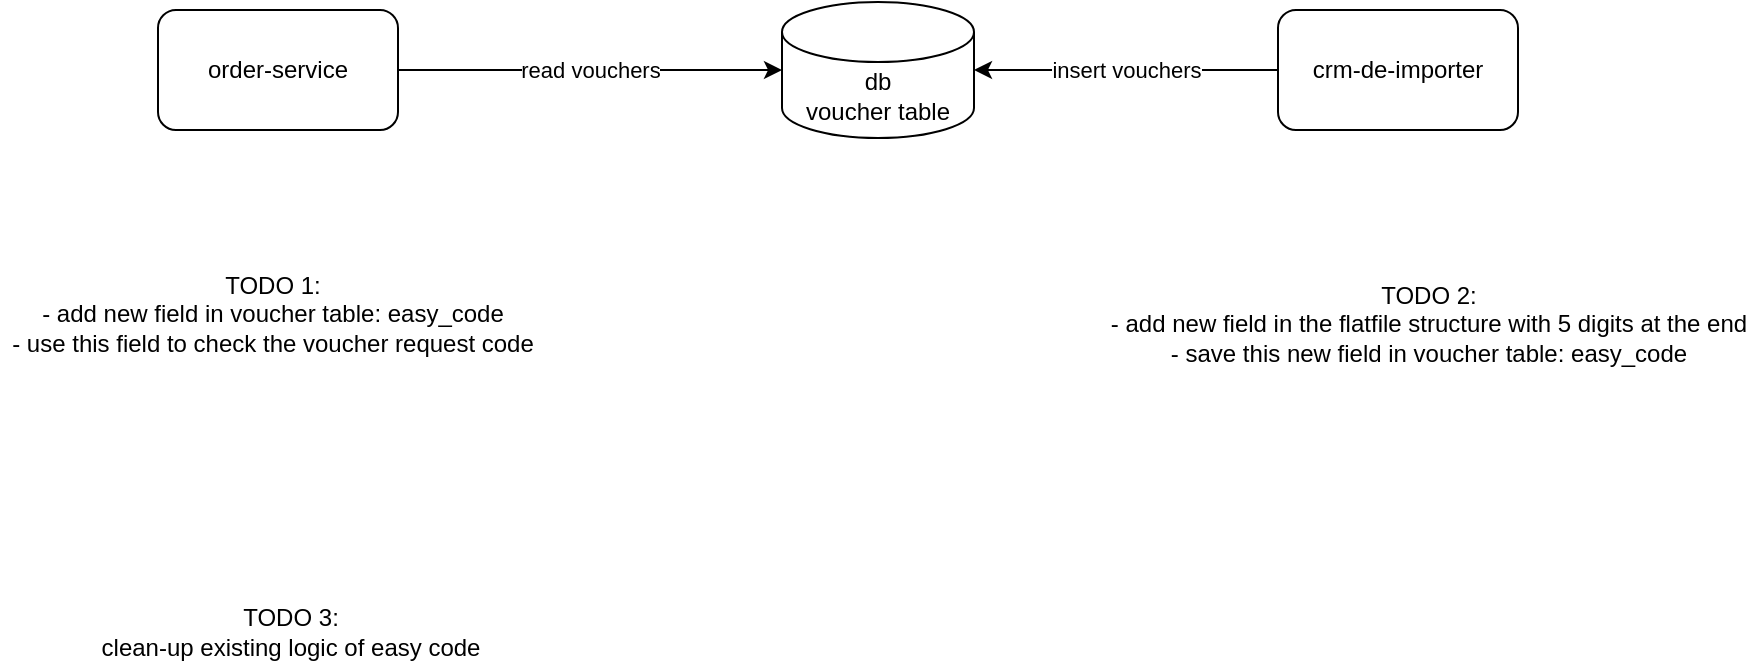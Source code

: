 <mxfile version="15.8.6" type="github">
  <diagram id="kf_XZH1g2RH7kajxPQMX" name="Page-1">
    <mxGraphModel dx="1292" dy="571" grid="0" gridSize="10" guides="1" tooltips="1" connect="1" arrows="1" fold="1" page="0" pageScale="1" pageWidth="1169" pageHeight="827" math="0" shadow="0">
      <root>
        <mxCell id="0" />
        <mxCell id="1" parent="0" />
        <mxCell id="mo3ku-rc3HtsTC2HPsfC-4" value="insert vouchers" style="rounded=0;orthogonalLoop=1;jettySize=auto;html=1;" edge="1" parent="1" source="mo3ku-rc3HtsTC2HPsfC-1" target="mo3ku-rc3HtsTC2HPsfC-3">
          <mxGeometry relative="1" as="geometry" />
        </mxCell>
        <mxCell id="mo3ku-rc3HtsTC2HPsfC-1" value="crm-de-importer" style="rounded=1;whiteSpace=wrap;html=1;" vertex="1" parent="1">
          <mxGeometry x="714" y="125" width="120" height="60" as="geometry" />
        </mxCell>
        <mxCell id="mo3ku-rc3HtsTC2HPsfC-5" value="read vouchers" style="edgeStyle=none;rounded=0;orthogonalLoop=1;jettySize=auto;html=1;" edge="1" parent="1" source="mo3ku-rc3HtsTC2HPsfC-2" target="mo3ku-rc3HtsTC2HPsfC-3">
          <mxGeometry relative="1" as="geometry" />
        </mxCell>
        <mxCell id="mo3ku-rc3HtsTC2HPsfC-2" value="order-service" style="rounded=1;whiteSpace=wrap;html=1;" vertex="1" parent="1">
          <mxGeometry x="154" y="125" width="120" height="60" as="geometry" />
        </mxCell>
        <mxCell id="mo3ku-rc3HtsTC2HPsfC-3" value="db&lt;br&gt;voucher table" style="shape=cylinder3;whiteSpace=wrap;html=1;boundedLbl=1;backgroundOutline=1;size=15;" vertex="1" parent="1">
          <mxGeometry x="466" y="121" width="96" height="68" as="geometry" />
        </mxCell>
        <mxCell id="mo3ku-rc3HtsTC2HPsfC-6" value="TODO 2:&lt;br&gt;- add new field in the flatfile structure with 5 digits at the end&lt;br&gt;- save this new field in voucher table: easy_code" style="text;html=1;align=center;verticalAlign=middle;resizable=0;points=[];autosize=1;strokeColor=none;fillColor=none;" vertex="1" parent="1">
          <mxGeometry x="625" y="259" width="328" height="46" as="geometry" />
        </mxCell>
        <mxCell id="mo3ku-rc3HtsTC2HPsfC-7" value="TODO 1:&lt;br&gt;- add new field in voucher table: easy_code&lt;br&gt;- use this field to check the voucher request code" style="text;html=1;align=center;verticalAlign=middle;resizable=0;points=[];autosize=1;strokeColor=none;fillColor=none;" vertex="1" parent="1">
          <mxGeometry x="75" y="254" width="271" height="46" as="geometry" />
        </mxCell>
        <mxCell id="mo3ku-rc3HtsTC2HPsfC-8" value="TODO 3:&lt;br&gt;clean-up existing logic of easy code" style="text;html=1;align=center;verticalAlign=middle;resizable=0;points=[];autosize=1;strokeColor=none;fillColor=none;" vertex="1" parent="1">
          <mxGeometry x="120" y="420" width="199" height="32" as="geometry" />
        </mxCell>
      </root>
    </mxGraphModel>
  </diagram>
</mxfile>
